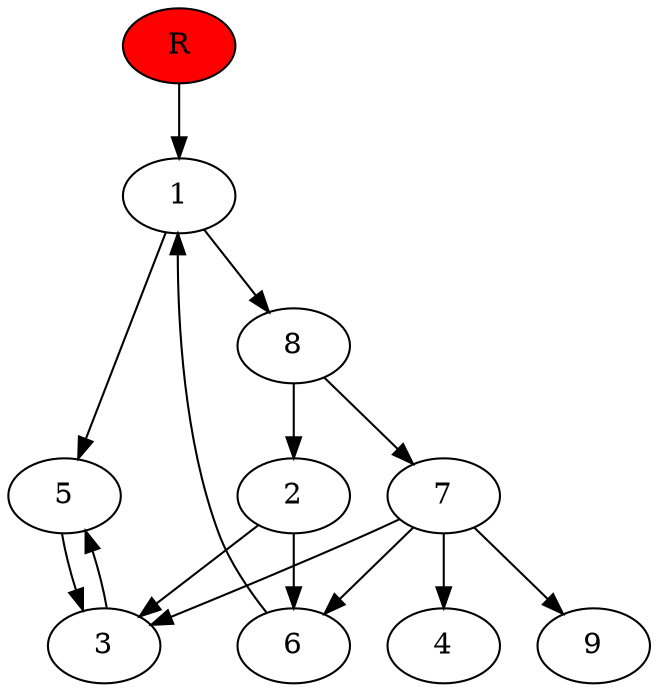 digraph prb18596 {
	1
	2
	3
	4
	5
	6
	7
	8
	R [fillcolor="#ff0000" style=filled]
	1 -> 5
	1 -> 8
	2 -> 3
	2 -> 6
	3 -> 5
	5 -> 3
	6 -> 1
	7 -> 3
	7 -> 4
	7 -> 6
	7 -> 9
	8 -> 2
	8 -> 7
	R -> 1
}
